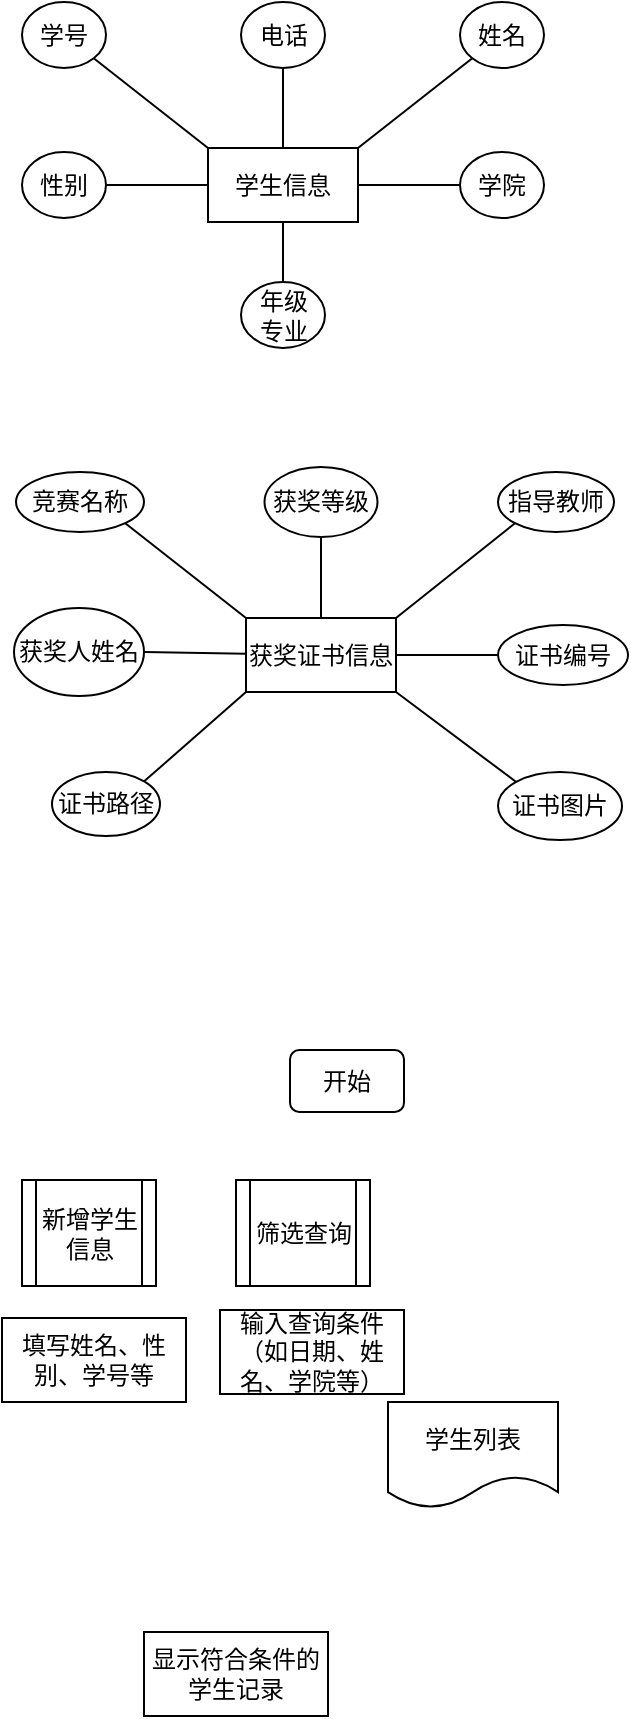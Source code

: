 <mxfile version="25.0.3">
  <diagram name="第 1 页" id="52DwuSt1lLLi5HtNywio">
    <mxGraphModel dx="647" dy="677" grid="0" gridSize="10" guides="1" tooltips="1" connect="1" arrows="1" fold="1" page="1" pageScale="1" pageWidth="1169" pageHeight="1654" math="0" shadow="0">
      <root>
        <mxCell id="0" />
        <mxCell id="1" parent="0" />
        <mxCell id="10daeMJfv2n5kkDmHX4X-1" value="学生信息" style="rounded=0;whiteSpace=wrap;html=1;" vertex="1" parent="1">
          <mxGeometry x="317" y="127" width="75" height="37" as="geometry" />
        </mxCell>
        <mxCell id="10daeMJfv2n5kkDmHX4X-11" style="rounded=0;orthogonalLoop=1;jettySize=auto;html=1;exitX=0;exitY=1;exitDx=0;exitDy=0;entryX=1;entryY=0;entryDx=0;entryDy=0;endArrow=none;endFill=0;" edge="1" parent="1" source="10daeMJfv2n5kkDmHX4X-2" target="10daeMJfv2n5kkDmHX4X-1">
          <mxGeometry relative="1" as="geometry" />
        </mxCell>
        <mxCell id="10daeMJfv2n5kkDmHX4X-2" value="姓名" style="ellipse;whiteSpace=wrap;html=1;" vertex="1" parent="1">
          <mxGeometry x="443" y="54" width="42" height="33" as="geometry" />
        </mxCell>
        <mxCell id="10daeMJfv2n5kkDmHX4X-14" style="rounded=0;orthogonalLoop=1;jettySize=auto;html=1;exitX=1;exitY=0.5;exitDx=0;exitDy=0;endArrow=none;endFill=0;" edge="1" parent="1" source="10daeMJfv2n5kkDmHX4X-4" target="10daeMJfv2n5kkDmHX4X-1">
          <mxGeometry relative="1" as="geometry" />
        </mxCell>
        <mxCell id="10daeMJfv2n5kkDmHX4X-4" value="性别" style="ellipse;whiteSpace=wrap;html=1;" vertex="1" parent="1">
          <mxGeometry x="224" y="129" width="42" height="33" as="geometry" />
        </mxCell>
        <mxCell id="10daeMJfv2n5kkDmHX4X-9" style="rounded=0;orthogonalLoop=1;jettySize=auto;html=1;exitX=1;exitY=1;exitDx=0;exitDy=0;entryX=0;entryY=0;entryDx=0;entryDy=0;endArrow=none;endFill=0;" edge="1" parent="1" source="10daeMJfv2n5kkDmHX4X-5" target="10daeMJfv2n5kkDmHX4X-1">
          <mxGeometry relative="1" as="geometry" />
        </mxCell>
        <mxCell id="10daeMJfv2n5kkDmHX4X-5" value="学号" style="ellipse;whiteSpace=wrap;html=1;" vertex="1" parent="1">
          <mxGeometry x="224" y="54" width="42" height="33" as="geometry" />
        </mxCell>
        <mxCell id="10daeMJfv2n5kkDmHX4X-10" style="rounded=0;orthogonalLoop=1;jettySize=auto;html=1;exitX=0.5;exitY=1;exitDx=0;exitDy=0;endArrow=none;endFill=0;" edge="1" parent="1" source="10daeMJfv2n5kkDmHX4X-6" target="10daeMJfv2n5kkDmHX4X-1">
          <mxGeometry relative="1" as="geometry" />
        </mxCell>
        <mxCell id="10daeMJfv2n5kkDmHX4X-6" value="电话" style="ellipse;whiteSpace=wrap;html=1;" vertex="1" parent="1">
          <mxGeometry x="333.5" y="54" width="42" height="33" as="geometry" />
        </mxCell>
        <mxCell id="10daeMJfv2n5kkDmHX4X-13" style="rounded=0;orthogonalLoop=1;jettySize=auto;html=1;exitX=0.5;exitY=0;exitDx=0;exitDy=0;entryX=0.5;entryY=1;entryDx=0;entryDy=0;endArrow=none;endFill=0;" edge="1" parent="1" source="10daeMJfv2n5kkDmHX4X-7" target="10daeMJfv2n5kkDmHX4X-1">
          <mxGeometry relative="1" as="geometry" />
        </mxCell>
        <mxCell id="10daeMJfv2n5kkDmHX4X-7" value="年级&lt;div&gt;专业&lt;/div&gt;" style="ellipse;whiteSpace=wrap;html=1;" vertex="1" parent="1">
          <mxGeometry x="333.5" y="194" width="42" height="33" as="geometry" />
        </mxCell>
        <mxCell id="10daeMJfv2n5kkDmHX4X-12" style="rounded=0;orthogonalLoop=1;jettySize=auto;html=1;exitX=0;exitY=0.5;exitDx=0;exitDy=0;entryX=1;entryY=0.5;entryDx=0;entryDy=0;endArrow=none;endFill=0;" edge="1" parent="1" source="10daeMJfv2n5kkDmHX4X-8" target="10daeMJfv2n5kkDmHX4X-1">
          <mxGeometry relative="1" as="geometry" />
        </mxCell>
        <mxCell id="10daeMJfv2n5kkDmHX4X-8" value="学院" style="ellipse;whiteSpace=wrap;html=1;" vertex="1" parent="1">
          <mxGeometry x="443" y="129" width="42" height="33" as="geometry" />
        </mxCell>
        <mxCell id="10daeMJfv2n5kkDmHX4X-29" style="rounded=0;orthogonalLoop=1;jettySize=auto;html=1;exitX=1;exitY=1;exitDx=0;exitDy=0;entryX=0;entryY=0;entryDx=0;entryDy=0;endArrow=none;endFill=0;" edge="1" parent="1" source="10daeMJfv2n5kkDmHX4X-15" target="10daeMJfv2n5kkDmHX4X-28">
          <mxGeometry relative="1" as="geometry" />
        </mxCell>
        <mxCell id="10daeMJfv2n5kkDmHX4X-15" value="获奖证书信息" style="rounded=0;whiteSpace=wrap;html=1;" vertex="1" parent="1">
          <mxGeometry x="336" y="362" width="75" height="37" as="geometry" />
        </mxCell>
        <mxCell id="10daeMJfv2n5kkDmHX4X-16" style="rounded=0;orthogonalLoop=1;jettySize=auto;html=1;exitX=0;exitY=1;exitDx=0;exitDy=0;entryX=1;entryY=0;entryDx=0;entryDy=0;endArrow=none;endFill=0;" edge="1" parent="1" source="10daeMJfv2n5kkDmHX4X-17" target="10daeMJfv2n5kkDmHX4X-15">
          <mxGeometry relative="1" as="geometry" />
        </mxCell>
        <mxCell id="10daeMJfv2n5kkDmHX4X-17" value="指导教师" style="ellipse;whiteSpace=wrap;html=1;" vertex="1" parent="1">
          <mxGeometry x="462" y="289" width="58" height="30" as="geometry" />
        </mxCell>
        <mxCell id="10daeMJfv2n5kkDmHX4X-18" style="rounded=0;orthogonalLoop=1;jettySize=auto;html=1;exitX=1;exitY=0.5;exitDx=0;exitDy=0;endArrow=none;endFill=0;" edge="1" parent="1" source="10daeMJfv2n5kkDmHX4X-19" target="10daeMJfv2n5kkDmHX4X-15">
          <mxGeometry relative="1" as="geometry" />
        </mxCell>
        <mxCell id="10daeMJfv2n5kkDmHX4X-19" value="获奖人姓名" style="ellipse;whiteSpace=wrap;html=1;" vertex="1" parent="1">
          <mxGeometry x="220" y="357" width="65" height="44" as="geometry" />
        </mxCell>
        <mxCell id="10daeMJfv2n5kkDmHX4X-20" style="rounded=0;orthogonalLoop=1;jettySize=auto;html=1;exitX=1;exitY=1;exitDx=0;exitDy=0;entryX=0;entryY=0;entryDx=0;entryDy=0;endArrow=none;endFill=0;" edge="1" parent="1" source="10daeMJfv2n5kkDmHX4X-21" target="10daeMJfv2n5kkDmHX4X-15">
          <mxGeometry relative="1" as="geometry" />
        </mxCell>
        <mxCell id="10daeMJfv2n5kkDmHX4X-21" value="竞赛名称" style="ellipse;whiteSpace=wrap;html=1;" vertex="1" parent="1">
          <mxGeometry x="221" y="289" width="64" height="30" as="geometry" />
        </mxCell>
        <mxCell id="10daeMJfv2n5kkDmHX4X-22" style="rounded=0;orthogonalLoop=1;jettySize=auto;html=1;exitX=0.5;exitY=1;exitDx=0;exitDy=0;endArrow=none;endFill=0;" edge="1" parent="1" source="10daeMJfv2n5kkDmHX4X-23" target="10daeMJfv2n5kkDmHX4X-15">
          <mxGeometry relative="1" as="geometry" />
        </mxCell>
        <mxCell id="10daeMJfv2n5kkDmHX4X-23" value="获奖等级" style="ellipse;whiteSpace=wrap;html=1;" vertex="1" parent="1">
          <mxGeometry x="345.25" y="286.5" width="56.5" height="35" as="geometry" />
        </mxCell>
        <mxCell id="10daeMJfv2n5kkDmHX4X-24" style="rounded=0;orthogonalLoop=1;jettySize=auto;html=1;exitX=1;exitY=0;exitDx=0;exitDy=0;entryX=0;entryY=1;entryDx=0;entryDy=0;endArrow=none;endFill=0;" edge="1" parent="1" source="10daeMJfv2n5kkDmHX4X-25" target="10daeMJfv2n5kkDmHX4X-15">
          <mxGeometry relative="1" as="geometry" />
        </mxCell>
        <mxCell id="10daeMJfv2n5kkDmHX4X-25" value="证书路径" style="ellipse;whiteSpace=wrap;html=1;" vertex="1" parent="1">
          <mxGeometry x="239" y="439" width="54" height="32" as="geometry" />
        </mxCell>
        <mxCell id="10daeMJfv2n5kkDmHX4X-26" style="rounded=0;orthogonalLoop=1;jettySize=auto;html=1;exitX=0;exitY=0.5;exitDx=0;exitDy=0;entryX=1;entryY=0.5;entryDx=0;entryDy=0;endArrow=none;endFill=0;" edge="1" parent="1" source="10daeMJfv2n5kkDmHX4X-27" target="10daeMJfv2n5kkDmHX4X-15">
          <mxGeometry relative="1" as="geometry" />
        </mxCell>
        <mxCell id="10daeMJfv2n5kkDmHX4X-27" value="证书编号" style="ellipse;whiteSpace=wrap;html=1;" vertex="1" parent="1">
          <mxGeometry x="462" y="365.5" width="65" height="30" as="geometry" />
        </mxCell>
        <mxCell id="10daeMJfv2n5kkDmHX4X-28" value="证书图片" style="ellipse;whiteSpace=wrap;html=1;" vertex="1" parent="1">
          <mxGeometry x="462" y="439" width="62" height="34" as="geometry" />
        </mxCell>
        <mxCell id="10daeMJfv2n5kkDmHX4X-30" value="开始" style="rounded=1;whiteSpace=wrap;html=1;" vertex="1" parent="1">
          <mxGeometry x="358" y="578" width="57" height="31" as="geometry" />
        </mxCell>
        <mxCell id="10daeMJfv2n5kkDmHX4X-33" value="显示符合条件的学生记录" style="rounded=0;whiteSpace=wrap;html=1;" vertex="1" parent="1">
          <mxGeometry x="285" y="869" width="92" height="42" as="geometry" />
        </mxCell>
        <mxCell id="10daeMJfv2n5kkDmHX4X-34" value="新增学生信息" style="shape=process;whiteSpace=wrap;html=1;backgroundOutline=1;" vertex="1" parent="1">
          <mxGeometry x="224" y="643" width="67" height="53" as="geometry" />
        </mxCell>
        <mxCell id="10daeMJfv2n5kkDmHX4X-35" value="学生列表" style="shape=document;whiteSpace=wrap;html=1;boundedLbl=1;" vertex="1" parent="1">
          <mxGeometry x="407" y="754" width="85" height="53" as="geometry" />
        </mxCell>
        <mxCell id="10daeMJfv2n5kkDmHX4X-36" value="筛选查询" style="shape=process;whiteSpace=wrap;html=1;backgroundOutline=1;" vertex="1" parent="1">
          <mxGeometry x="331" y="643" width="67" height="53" as="geometry" />
        </mxCell>
        <mxCell id="10daeMJfv2n5kkDmHX4X-37" value="填写姓名、性别、学号等" style="rounded=0;whiteSpace=wrap;html=1;" vertex="1" parent="1">
          <mxGeometry x="214" y="712" width="92" height="42" as="geometry" />
        </mxCell>
        <mxCell id="10daeMJfv2n5kkDmHX4X-38" value="输入查询条件（如日期、姓名、学院等）" style="rounded=0;whiteSpace=wrap;html=1;" vertex="1" parent="1">
          <mxGeometry x="323" y="708" width="92" height="42" as="geometry" />
        </mxCell>
      </root>
    </mxGraphModel>
  </diagram>
</mxfile>
